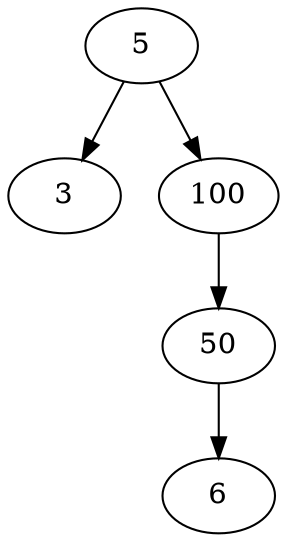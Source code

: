 digraph ArvoreBin {
	5 [label="5"];
	5 -> 3;
	5 -> 100;
	3 [label="3"];
	100 [label="100"];
	100 -> 50;
	50 [label="50"];
	50 -> 6;
	6 [label="6"];
}

